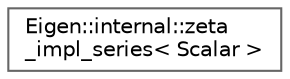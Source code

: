 digraph "类继承关系图"
{
 // LATEX_PDF_SIZE
  bgcolor="transparent";
  edge [fontname=Helvetica,fontsize=10,labelfontname=Helvetica,labelfontsize=10];
  node [fontname=Helvetica,fontsize=10,shape=box,height=0.2,width=0.4];
  rankdir="LR";
  Node0 [id="Node000000",label="Eigen::internal::zeta\l_impl_series\< Scalar \>",height=0.2,width=0.4,color="grey40", fillcolor="white", style="filled",URL="$struct_eigen_1_1internal_1_1zeta__impl__series.html",tooltip=" "];
}
